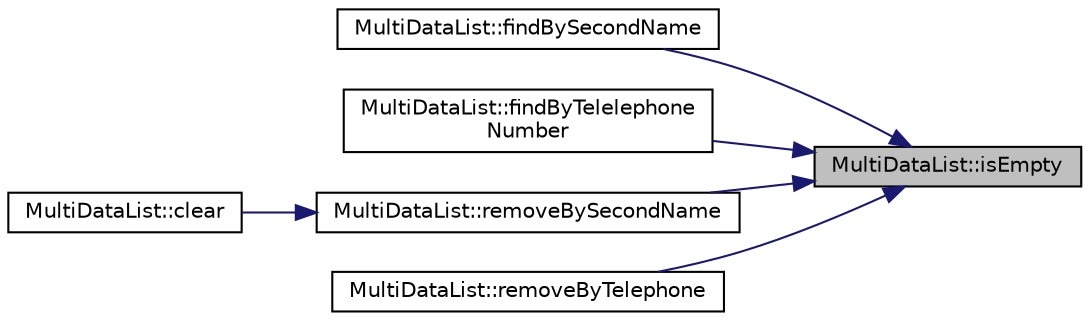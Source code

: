 digraph "MultiDataList::isEmpty"
{
 // LATEX_PDF_SIZE
  edge [fontname="Helvetica",fontsize="10",labelfontname="Helvetica",labelfontsize="10"];
  node [fontname="Helvetica",fontsize="10",shape=record];
  rankdir="RL";
  Node1 [label="MultiDataList::isEmpty",height=0.2,width=0.4,color="black", fillcolor="grey75", style="filled", fontcolor="black",tooltip=" "];
  Node1 -> Node2 [dir="back",color="midnightblue",fontsize="10",style="solid",fontname="Helvetica"];
  Node2 [label="MultiDataList::findBySecondName",height=0.2,width=0.4,color="black", fillcolor="white", style="filled",URL="$class_multi_data_list.html#aee801f99484e93a6a2ae120249737dbe",tooltip=" "];
  Node1 -> Node3 [dir="back",color="midnightblue",fontsize="10",style="solid",fontname="Helvetica"];
  Node3 [label="MultiDataList::findByTelelephone\lNumber",height=0.2,width=0.4,color="black", fillcolor="white", style="filled",URL="$class_multi_data_list.html#ad52226e5b67accc2ded2b26afd4c4c19",tooltip=" "];
  Node1 -> Node4 [dir="back",color="midnightblue",fontsize="10",style="solid",fontname="Helvetica"];
  Node4 [label="MultiDataList::removeBySecondName",height=0.2,width=0.4,color="black", fillcolor="white", style="filled",URL="$class_multi_data_list.html#af4247dfbc8b68173a1cec6fcc1af3093",tooltip=" "];
  Node4 -> Node5 [dir="back",color="midnightblue",fontsize="10",style="solid",fontname="Helvetica"];
  Node5 [label="MultiDataList::clear",height=0.2,width=0.4,color="black", fillcolor="white", style="filled",URL="$class_multi_data_list.html#ad101802b104e443a861d4d8aed1ac3d1",tooltip=" "];
  Node1 -> Node6 [dir="back",color="midnightblue",fontsize="10",style="solid",fontname="Helvetica"];
  Node6 [label="MultiDataList::removeByTelephone",height=0.2,width=0.4,color="black", fillcolor="white", style="filled",URL="$class_multi_data_list.html#ab28a539b1389ba64a409413d7d1ad4a0",tooltip=" "];
}
